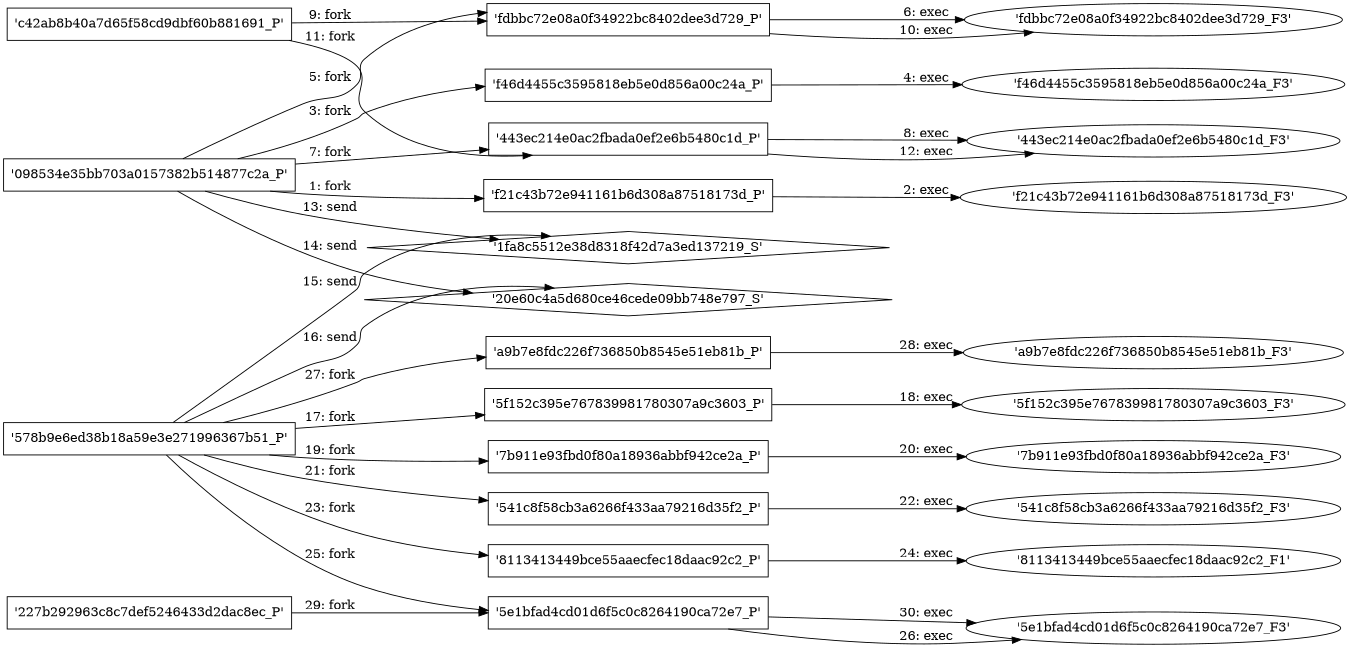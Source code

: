 digraph "D:\Learning\Paper\apt\基于CTI的攻击预警\Dataset\攻击图\ASGfromALLCTI\Win the battle against email fraud.dot" {
rankdir="LR"
size="9"
fixedsize="false"
splines="true"
nodesep=0.3
ranksep=0
fontsize=10
overlap="scalexy"
engine= "neato"
	"'098534e35bb703a0157382b514877c2a_P'" [node_type=Process shape=box]
	"'f21c43b72e941161b6d308a87518173d_P'" [node_type=Process shape=box]
	"'098534e35bb703a0157382b514877c2a_P'" -> "'f21c43b72e941161b6d308a87518173d_P'" [label="1: fork"]
	"'f21c43b72e941161b6d308a87518173d_P'" [node_type=Process shape=box]
	"'f21c43b72e941161b6d308a87518173d_F3'" [node_type=File shape=ellipse]
	"'f21c43b72e941161b6d308a87518173d_P'" -> "'f21c43b72e941161b6d308a87518173d_F3'" [label="2: exec"]
	"'098534e35bb703a0157382b514877c2a_P'" [node_type=Process shape=box]
	"'f46d4455c3595818eb5e0d856a00c24a_P'" [node_type=Process shape=box]
	"'098534e35bb703a0157382b514877c2a_P'" -> "'f46d4455c3595818eb5e0d856a00c24a_P'" [label="3: fork"]
	"'f46d4455c3595818eb5e0d856a00c24a_P'" [node_type=Process shape=box]
	"'f46d4455c3595818eb5e0d856a00c24a_F3'" [node_type=File shape=ellipse]
	"'f46d4455c3595818eb5e0d856a00c24a_P'" -> "'f46d4455c3595818eb5e0d856a00c24a_F3'" [label="4: exec"]
	"'098534e35bb703a0157382b514877c2a_P'" [node_type=Process shape=box]
	"'fdbbc72e08a0f34922bc8402dee3d729_P'" [node_type=Process shape=box]
	"'098534e35bb703a0157382b514877c2a_P'" -> "'fdbbc72e08a0f34922bc8402dee3d729_P'" [label="5: fork"]
	"'fdbbc72e08a0f34922bc8402dee3d729_P'" [node_type=Process shape=box]
	"'fdbbc72e08a0f34922bc8402dee3d729_F3'" [node_type=File shape=ellipse]
	"'fdbbc72e08a0f34922bc8402dee3d729_P'" -> "'fdbbc72e08a0f34922bc8402dee3d729_F3'" [label="6: exec"]
	"'098534e35bb703a0157382b514877c2a_P'" [node_type=Process shape=box]
	"'443ec214e0ac2fbada0ef2e6b5480c1d_P'" [node_type=Process shape=box]
	"'098534e35bb703a0157382b514877c2a_P'" -> "'443ec214e0ac2fbada0ef2e6b5480c1d_P'" [label="7: fork"]
	"'443ec214e0ac2fbada0ef2e6b5480c1d_P'" [node_type=Process shape=box]
	"'443ec214e0ac2fbada0ef2e6b5480c1d_F3'" [node_type=File shape=ellipse]
	"'443ec214e0ac2fbada0ef2e6b5480c1d_P'" -> "'443ec214e0ac2fbada0ef2e6b5480c1d_F3'" [label="8: exec"]
	"'c42ab8b40a7d65f58cd9dbf60b881691_P'" [node_type=Process shape=box]
	"'fdbbc72e08a0f34922bc8402dee3d729_P'" [node_type=Process shape=box]
	"'c42ab8b40a7d65f58cd9dbf60b881691_P'" -> "'fdbbc72e08a0f34922bc8402dee3d729_P'" [label="9: fork"]
	"'fdbbc72e08a0f34922bc8402dee3d729_P'" [node_type=Process shape=box]
	"'fdbbc72e08a0f34922bc8402dee3d729_F3'" [node_type=File shape=ellipse]
	"'fdbbc72e08a0f34922bc8402dee3d729_P'" -> "'fdbbc72e08a0f34922bc8402dee3d729_F3'" [label="10: exec"]
	"'c42ab8b40a7d65f58cd9dbf60b881691_P'" [node_type=Process shape=box]
	"'443ec214e0ac2fbada0ef2e6b5480c1d_P'" [node_type=Process shape=box]
	"'c42ab8b40a7d65f58cd9dbf60b881691_P'" -> "'443ec214e0ac2fbada0ef2e6b5480c1d_P'" [label="11: fork"]
	"'443ec214e0ac2fbada0ef2e6b5480c1d_P'" [node_type=Process shape=box]
	"'443ec214e0ac2fbada0ef2e6b5480c1d_F3'" [node_type=File shape=ellipse]
	"'443ec214e0ac2fbada0ef2e6b5480c1d_P'" -> "'443ec214e0ac2fbada0ef2e6b5480c1d_F3'" [label="12: exec"]
	"'1fa8c5512e38d8318f42d7a3ed137219_S'" [node_type=Socket shape=diamond]
	"'098534e35bb703a0157382b514877c2a_P'" [node_type=Process shape=box]
	"'098534e35bb703a0157382b514877c2a_P'" -> "'1fa8c5512e38d8318f42d7a3ed137219_S'" [label="13: send"]
	"'20e60c4a5d680ce46cede09bb748e797_S'" [node_type=Socket shape=diamond]
	"'098534e35bb703a0157382b514877c2a_P'" [node_type=Process shape=box]
	"'098534e35bb703a0157382b514877c2a_P'" -> "'20e60c4a5d680ce46cede09bb748e797_S'" [label="14: send"]
	"'1fa8c5512e38d8318f42d7a3ed137219_S'" [node_type=Socket shape=diamond]
	"'578b9e6ed38b18a59e3e271996367b51_P'" [node_type=Process shape=box]
	"'578b9e6ed38b18a59e3e271996367b51_P'" -> "'1fa8c5512e38d8318f42d7a3ed137219_S'" [label="15: send"]
	"'20e60c4a5d680ce46cede09bb748e797_S'" [node_type=Socket shape=diamond]
	"'578b9e6ed38b18a59e3e271996367b51_P'" [node_type=Process shape=box]
	"'578b9e6ed38b18a59e3e271996367b51_P'" -> "'20e60c4a5d680ce46cede09bb748e797_S'" [label="16: send"]
	"'578b9e6ed38b18a59e3e271996367b51_P'" [node_type=Process shape=box]
	"'5f152c395e767839981780307a9c3603_P'" [node_type=Process shape=box]
	"'578b9e6ed38b18a59e3e271996367b51_P'" -> "'5f152c395e767839981780307a9c3603_P'" [label="17: fork"]
	"'5f152c395e767839981780307a9c3603_P'" [node_type=Process shape=box]
	"'5f152c395e767839981780307a9c3603_F3'" [node_type=File shape=ellipse]
	"'5f152c395e767839981780307a9c3603_P'" -> "'5f152c395e767839981780307a9c3603_F3'" [label="18: exec"]
	"'578b9e6ed38b18a59e3e271996367b51_P'" [node_type=Process shape=box]
	"'7b911e93fbd0f80a18936abbf942ce2a_P'" [node_type=Process shape=box]
	"'578b9e6ed38b18a59e3e271996367b51_P'" -> "'7b911e93fbd0f80a18936abbf942ce2a_P'" [label="19: fork"]
	"'7b911e93fbd0f80a18936abbf942ce2a_P'" [node_type=Process shape=box]
	"'7b911e93fbd0f80a18936abbf942ce2a_F3'" [node_type=File shape=ellipse]
	"'7b911e93fbd0f80a18936abbf942ce2a_P'" -> "'7b911e93fbd0f80a18936abbf942ce2a_F3'" [label="20: exec"]
	"'578b9e6ed38b18a59e3e271996367b51_P'" [node_type=Process shape=box]
	"'541c8f58cb3a6266f433aa79216d35f2_P'" [node_type=Process shape=box]
	"'578b9e6ed38b18a59e3e271996367b51_P'" -> "'541c8f58cb3a6266f433aa79216d35f2_P'" [label="21: fork"]
	"'541c8f58cb3a6266f433aa79216d35f2_P'" [node_type=Process shape=box]
	"'541c8f58cb3a6266f433aa79216d35f2_F3'" [node_type=File shape=ellipse]
	"'541c8f58cb3a6266f433aa79216d35f2_P'" -> "'541c8f58cb3a6266f433aa79216d35f2_F3'" [label="22: exec"]
	"'578b9e6ed38b18a59e3e271996367b51_P'" [node_type=Process shape=box]
	"'8113413449bce55aaecfec18daac92c2_P'" [node_type=Process shape=box]
	"'578b9e6ed38b18a59e3e271996367b51_P'" -> "'8113413449bce55aaecfec18daac92c2_P'" [label="23: fork"]
	"'8113413449bce55aaecfec18daac92c2_P'" [node_type=Process shape=box]
	"'8113413449bce55aaecfec18daac92c2_F1'" [node_type=File shape=ellipse]
	"'8113413449bce55aaecfec18daac92c2_P'" -> "'8113413449bce55aaecfec18daac92c2_F1'" [label="24: exec"]
	"'578b9e6ed38b18a59e3e271996367b51_P'" [node_type=Process shape=box]
	"'5e1bfad4cd01d6f5c0c8264190ca72e7_P'" [node_type=Process shape=box]
	"'578b9e6ed38b18a59e3e271996367b51_P'" -> "'5e1bfad4cd01d6f5c0c8264190ca72e7_P'" [label="25: fork"]
	"'5e1bfad4cd01d6f5c0c8264190ca72e7_P'" [node_type=Process shape=box]
	"'5e1bfad4cd01d6f5c0c8264190ca72e7_F3'" [node_type=File shape=ellipse]
	"'5e1bfad4cd01d6f5c0c8264190ca72e7_P'" -> "'5e1bfad4cd01d6f5c0c8264190ca72e7_F3'" [label="26: exec"]
	"'578b9e6ed38b18a59e3e271996367b51_P'" [node_type=Process shape=box]
	"'a9b7e8fdc226f736850b8545e51eb81b_P'" [node_type=Process shape=box]
	"'578b9e6ed38b18a59e3e271996367b51_P'" -> "'a9b7e8fdc226f736850b8545e51eb81b_P'" [label="27: fork"]
	"'a9b7e8fdc226f736850b8545e51eb81b_P'" [node_type=Process shape=box]
	"'a9b7e8fdc226f736850b8545e51eb81b_F3'" [node_type=File shape=ellipse]
	"'a9b7e8fdc226f736850b8545e51eb81b_P'" -> "'a9b7e8fdc226f736850b8545e51eb81b_F3'" [label="28: exec"]
	"'227b292963c8c7def5246433d2dac8ec_P'" [node_type=Process shape=box]
	"'5e1bfad4cd01d6f5c0c8264190ca72e7_P'" [node_type=Process shape=box]
	"'227b292963c8c7def5246433d2dac8ec_P'" -> "'5e1bfad4cd01d6f5c0c8264190ca72e7_P'" [label="29: fork"]
	"'5e1bfad4cd01d6f5c0c8264190ca72e7_P'" [node_type=Process shape=box]
	"'5e1bfad4cd01d6f5c0c8264190ca72e7_F3'" [node_type=File shape=ellipse]
	"'5e1bfad4cd01d6f5c0c8264190ca72e7_P'" -> "'5e1bfad4cd01d6f5c0c8264190ca72e7_F3'" [label="30: exec"]
}
